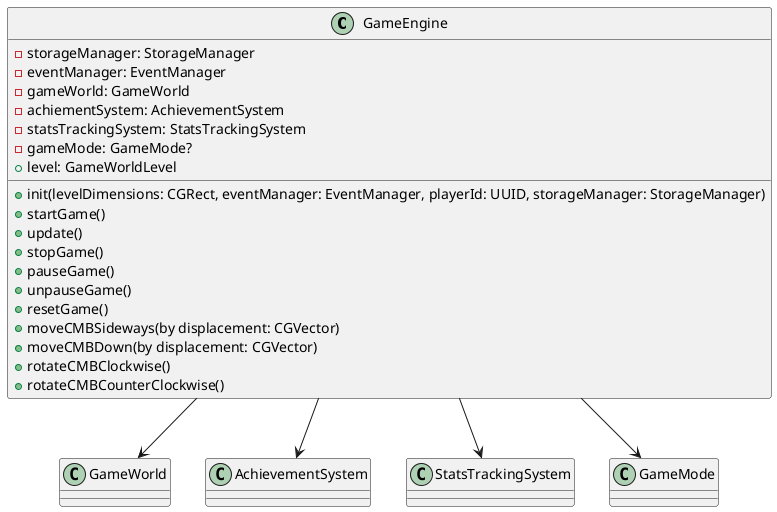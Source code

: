 @startuml
class GameEngine {
    - storageManager: StorageManager
    - eventManager: EventManager
    - gameWorld: GameWorld
    - achiementSystem: AchievementSystem
    - statsTrackingSystem: StatsTrackingSystem
    - gameMode: GameMode?
    + level: GameWorldLevel
    + init(levelDimensions: CGRect, eventManager: EventManager, playerId: UUID, storageManager: StorageManager)
    + startGame()
    + update()
    + stopGame()
    + pauseGame()
    + unpauseGame()
    + resetGame()
    + moveCMBSideways(by displacement: CGVector)
    + moveCMBDown(by displacement: CGVector)
    + rotateCMBClockwise()
    + rotateCMBCounterClockwise()
}

GameEngine --> GameWorld
GameEngine --> AchievementSystem
GameEngine --> StatsTrackingSystem
GameEngine --> GameMode
@enduml